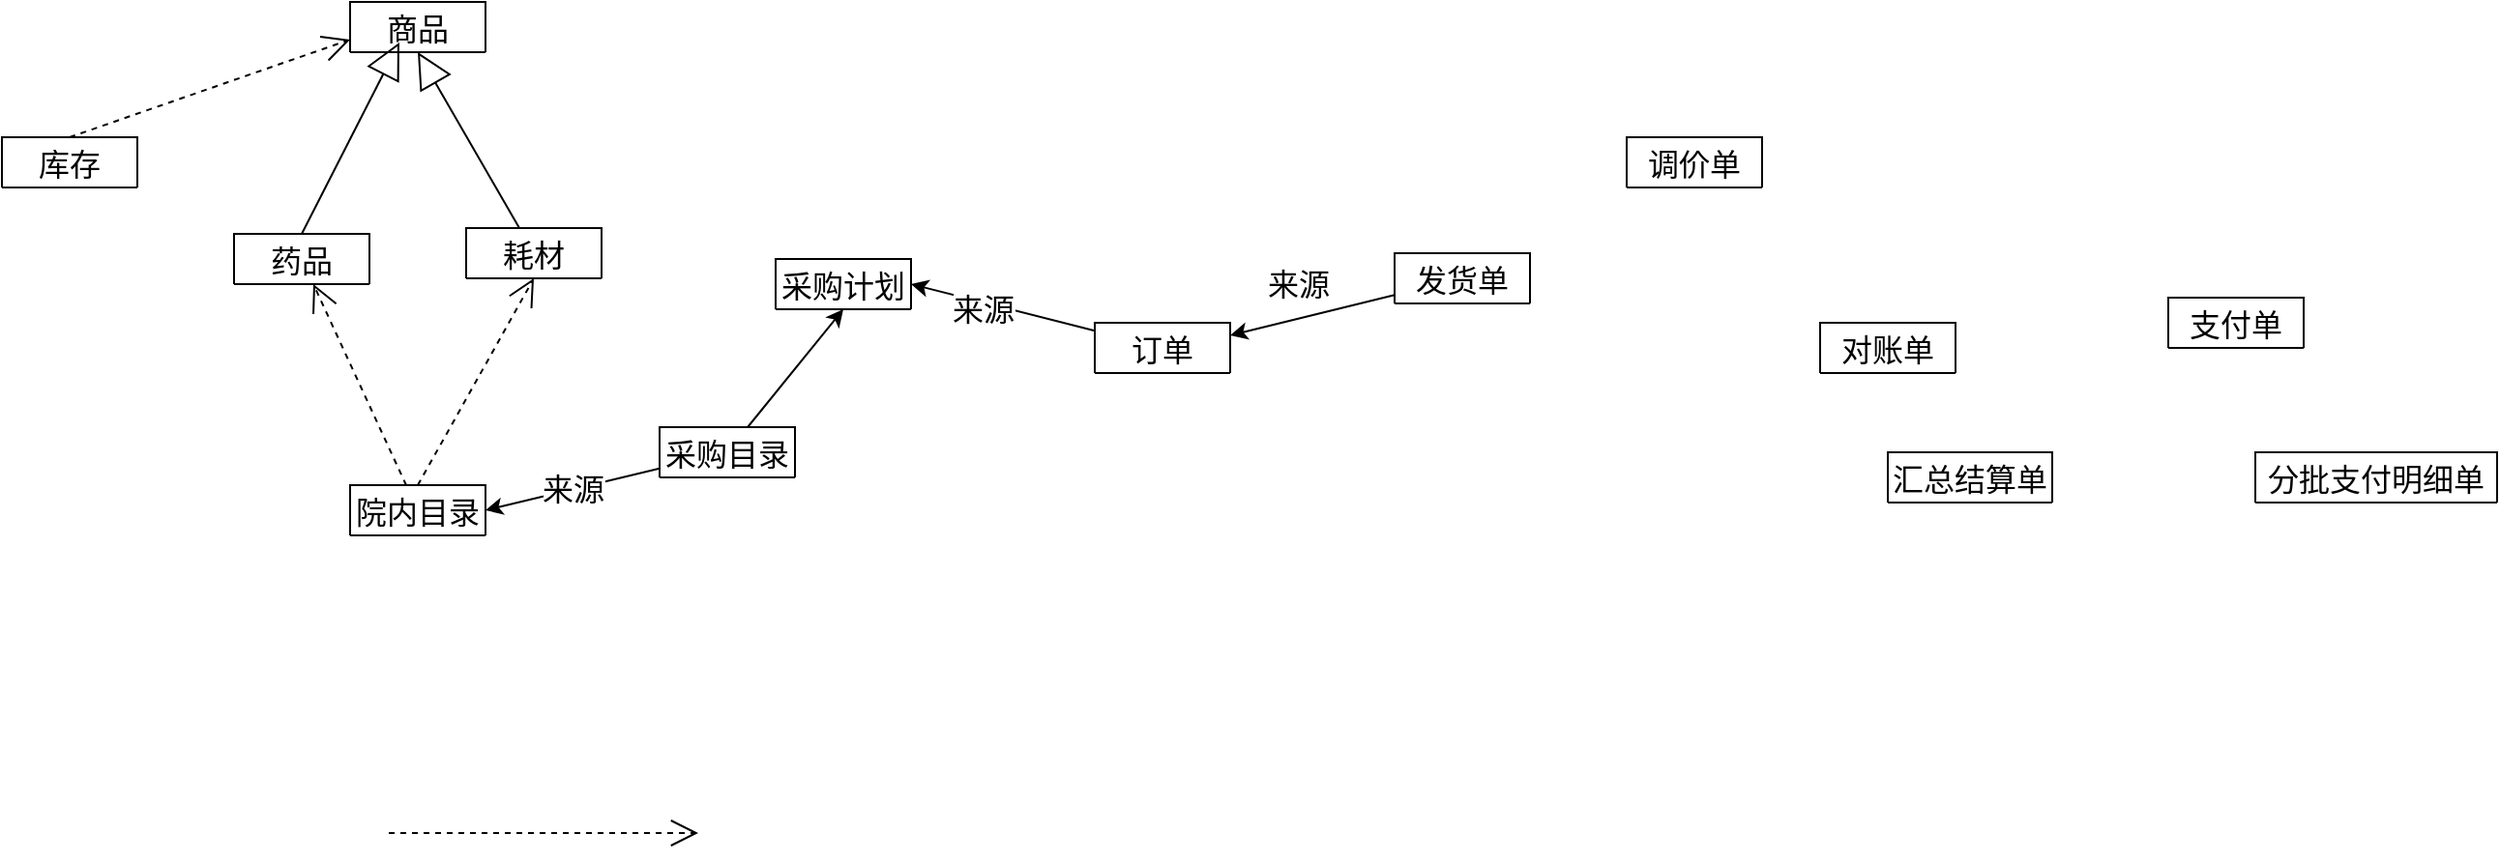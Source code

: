<mxfile version="10.5.1" type="github"><diagram name="Page-1" id="929967ad-93f9-6ef4-fab6-5d389245f69c"><mxGraphModel dx="1523" dy="814" grid="1" gridSize="10" guides="1" tooltips="1" connect="1" arrows="1" fold="1" page="1" pageScale="1.5" pageWidth="1169" pageHeight="826" background="none" math="0" shadow="0"><root><mxCell id="0" style=";html=1;"/><mxCell id="1" style=";html=1;" parent="0"/><mxCell id="1typmMOS98bnwtW_VzTN-1" value="商品" style="swimlane;fontStyle=0;childLayout=stackLayout;horizontal=1;startSize=26;fillColor=none;horizontalStack=0;resizeParent=1;resizeParentMax=0;resizeLast=0;collapsible=1;marginBottom=0;fontSize=16;" vertex="1" collapsed="1" parent="1"><mxGeometry x="280" y="390" width="70" height="26" as="geometry"><mxRectangle x="280" y="330" width="140" height="104" as="alternateBounds"/></mxGeometry></mxCell><mxCell id="1typmMOS98bnwtW_VzTN-2" value="+ field: type" style="text;strokeColor=none;fillColor=none;align=left;verticalAlign=top;spacingLeft=4;spacingRight=4;overflow=hidden;rotatable=0;points=[[0,0.5],[1,0.5]];portConstraint=eastwest;fontSize=14;" vertex="1" parent="1typmMOS98bnwtW_VzTN-1"><mxGeometry y="26" width="70" height="26" as="geometry"/></mxCell><mxCell id="1typmMOS98bnwtW_VzTN-3" value="+ field: type" style="text;strokeColor=none;fillColor=none;align=left;verticalAlign=top;spacingLeft=4;spacingRight=4;overflow=hidden;rotatable=0;points=[[0,0.5],[1,0.5]];portConstraint=eastwest;fontSize=14;" vertex="1" parent="1typmMOS98bnwtW_VzTN-1"><mxGeometry y="52" width="70" height="26" as="geometry"/></mxCell><mxCell id="1typmMOS98bnwtW_VzTN-4" value="+ field: type" style="text;strokeColor=none;fillColor=none;align=left;verticalAlign=top;spacingLeft=4;spacingRight=4;overflow=hidden;rotatable=0;points=[[0,0.5],[1,0.5]];portConstraint=eastwest;fontSize=14;" vertex="1" parent="1typmMOS98bnwtW_VzTN-1"><mxGeometry y="78" width="70" height="26" as="geometry"/></mxCell><mxCell id="1typmMOS98bnwtW_VzTN-10" value="药品" style="swimlane;fontStyle=0;childLayout=stackLayout;horizontal=1;startSize=26;fillColor=none;horizontalStack=0;resizeParent=1;resizeParentMax=0;resizeLast=0;collapsible=1;marginBottom=0;fontSize=16;" vertex="1" collapsed="1" parent="1"><mxGeometry x="220" y="510" width="70" height="26" as="geometry"><mxRectangle x="270" y="460" width="140" height="104" as="alternateBounds"/></mxGeometry></mxCell><mxCell id="1typmMOS98bnwtW_VzTN-68" value="Extends" style="endArrow=block;endSize=16;endFill=0;html=1;fontSize=16;" edge="1" parent="1typmMOS98bnwtW_VzTN-10"><mxGeometry width="160" relative="1" as="geometry"><mxPoint x="40" y="10" as="sourcePoint"/><mxPoint x="200" y="10" as="targetPoint"/></mxGeometry></mxCell><mxCell id="1typmMOS98bnwtW_VzTN-11" value="+ field: type" style="text;strokeColor=none;fillColor=none;align=left;verticalAlign=top;spacingLeft=4;spacingRight=4;overflow=hidden;rotatable=0;points=[[0,0.5],[1,0.5]];portConstraint=eastwest;fontSize=14;" vertex="1" parent="1typmMOS98bnwtW_VzTN-10"><mxGeometry y="26" width="70" height="26" as="geometry"/></mxCell><mxCell id="1typmMOS98bnwtW_VzTN-12" value="+ field: type" style="text;strokeColor=none;fillColor=none;align=left;verticalAlign=top;spacingLeft=4;spacingRight=4;overflow=hidden;rotatable=0;points=[[0,0.5],[1,0.5]];portConstraint=eastwest;fontSize=14;" vertex="1" parent="1typmMOS98bnwtW_VzTN-10"><mxGeometry y="52" width="70" height="26" as="geometry"/></mxCell><mxCell id="1typmMOS98bnwtW_VzTN-13" value="+ field: type" style="text;strokeColor=none;fillColor=none;align=left;verticalAlign=top;spacingLeft=4;spacingRight=4;overflow=hidden;rotatable=0;points=[[0,0.5],[1,0.5]];portConstraint=eastwest;fontSize=14;" vertex="1" parent="1typmMOS98bnwtW_VzTN-10"><mxGeometry y="78" width="70" height="26" as="geometry"/></mxCell><mxCell id="1typmMOS98bnwtW_VzTN-14" value="耗材" style="swimlane;fontStyle=0;childLayout=stackLayout;horizontal=1;startSize=26;fillColor=none;horizontalStack=0;resizeParent=1;resizeParentMax=0;resizeLast=0;collapsible=1;marginBottom=0;fontSize=16;" vertex="1" collapsed="1" parent="1"><mxGeometry x="340" y="507" width="70" height="26" as="geometry"><mxRectangle x="270" y="460" width="140" height="104" as="alternateBounds"/></mxGeometry></mxCell><mxCell id="1typmMOS98bnwtW_VzTN-15" value="+ field: type" style="text;strokeColor=none;fillColor=none;align=left;verticalAlign=top;spacingLeft=4;spacingRight=4;overflow=hidden;rotatable=0;points=[[0,0.5],[1,0.5]];portConstraint=eastwest;fontSize=14;" vertex="1" parent="1typmMOS98bnwtW_VzTN-14"><mxGeometry y="26" width="70" height="26" as="geometry"/></mxCell><mxCell id="1typmMOS98bnwtW_VzTN-16" value="+ field: type" style="text;strokeColor=none;fillColor=none;align=left;verticalAlign=top;spacingLeft=4;spacingRight=4;overflow=hidden;rotatable=0;points=[[0,0.5],[1,0.5]];portConstraint=eastwest;fontSize=14;" vertex="1" parent="1typmMOS98bnwtW_VzTN-14"><mxGeometry y="52" width="70" height="26" as="geometry"/></mxCell><mxCell id="1typmMOS98bnwtW_VzTN-17" value="+ field: type" style="text;strokeColor=none;fillColor=none;align=left;verticalAlign=top;spacingLeft=4;spacingRight=4;overflow=hidden;rotatable=0;points=[[0,0.5],[1,0.5]];portConstraint=eastwest;fontSize=14;" vertex="1" parent="1typmMOS98bnwtW_VzTN-14"><mxGeometry y="78" width="70" height="26" as="geometry"/></mxCell><mxCell id="1typmMOS98bnwtW_VzTN-18" value="院内目录" style="swimlane;fontStyle=0;childLayout=stackLayout;horizontal=1;startSize=26;fillColor=none;horizontalStack=0;resizeParent=1;resizeParentMax=0;resizeLast=0;collapsible=1;marginBottom=0;fontSize=16;" vertex="1" collapsed="1" parent="1"><mxGeometry x="280" y="640" width="70" height="26" as="geometry"><mxRectangle x="270" y="460" width="140" height="104" as="alternateBounds"/></mxGeometry></mxCell><mxCell id="1typmMOS98bnwtW_VzTN-19" value="+ field: type" style="text;strokeColor=none;fillColor=none;align=left;verticalAlign=top;spacingLeft=4;spacingRight=4;overflow=hidden;rotatable=0;points=[[0,0.5],[1,0.5]];portConstraint=eastwest;fontSize=14;" vertex="1" parent="1typmMOS98bnwtW_VzTN-18"><mxGeometry y="26" width="70" height="26" as="geometry"/></mxCell><mxCell id="1typmMOS98bnwtW_VzTN-20" value="+ field: type" style="text;strokeColor=none;fillColor=none;align=left;verticalAlign=top;spacingLeft=4;spacingRight=4;overflow=hidden;rotatable=0;points=[[0,0.5],[1,0.5]];portConstraint=eastwest;fontSize=14;" vertex="1" parent="1typmMOS98bnwtW_VzTN-18"><mxGeometry y="52" width="70" height="26" as="geometry"/></mxCell><mxCell id="1typmMOS98bnwtW_VzTN-21" value="+ field: type" style="text;strokeColor=none;fillColor=none;align=left;verticalAlign=top;spacingLeft=4;spacingRight=4;overflow=hidden;rotatable=0;points=[[0,0.5],[1,0.5]];portConstraint=eastwest;fontSize=14;" vertex="1" parent="1typmMOS98bnwtW_VzTN-18"><mxGeometry y="78" width="70" height="26" as="geometry"/></mxCell><mxCell id="1typmMOS98bnwtW_VzTN-26" value="采购计划" style="swimlane;fontStyle=0;childLayout=stackLayout;horizontal=1;startSize=26;fillColor=none;horizontalStack=0;resizeParent=1;resizeParentMax=0;resizeLast=0;collapsible=1;marginBottom=0;fontSize=16;" vertex="1" collapsed="1" parent="1"><mxGeometry x="500" y="523" width="70" height="26" as="geometry"><mxRectangle x="270" y="460" width="140" height="104" as="alternateBounds"/></mxGeometry></mxCell><mxCell id="1typmMOS98bnwtW_VzTN-27" value="+ field: type" style="text;strokeColor=none;fillColor=none;align=left;verticalAlign=top;spacingLeft=4;spacingRight=4;overflow=hidden;rotatable=0;points=[[0,0.5],[1,0.5]];portConstraint=eastwest;fontSize=14;" vertex="1" parent="1typmMOS98bnwtW_VzTN-26"><mxGeometry y="26" width="70" height="26" as="geometry"/></mxCell><mxCell id="1typmMOS98bnwtW_VzTN-28" value="+ field: type" style="text;strokeColor=none;fillColor=none;align=left;verticalAlign=top;spacingLeft=4;spacingRight=4;overflow=hidden;rotatable=0;points=[[0,0.5],[1,0.5]];portConstraint=eastwest;fontSize=14;" vertex="1" parent="1typmMOS98bnwtW_VzTN-26"><mxGeometry y="52" width="70" height="26" as="geometry"/></mxCell><mxCell id="1typmMOS98bnwtW_VzTN-29" value="+ field: type" style="text;strokeColor=none;fillColor=none;align=left;verticalAlign=top;spacingLeft=4;spacingRight=4;overflow=hidden;rotatable=0;points=[[0,0.5],[1,0.5]];portConstraint=eastwest;fontSize=14;" vertex="1" parent="1typmMOS98bnwtW_VzTN-26"><mxGeometry y="78" width="70" height="26" as="geometry"/></mxCell><mxCell id="1typmMOS98bnwtW_VzTN-75" value="来源" style="rounded=0;orthogonalLoop=1;jettySize=auto;html=1;entryX=1;entryY=0.5;entryDx=0;entryDy=0;fontSize=16;" edge="1" parent="1" source="1typmMOS98bnwtW_VzTN-30" target="1typmMOS98bnwtW_VzTN-18"><mxGeometry relative="1" as="geometry"/></mxCell><mxCell id="1typmMOS98bnwtW_VzTN-76" style="edgeStyle=none;rounded=0;orthogonalLoop=1;jettySize=auto;html=1;entryX=0.5;entryY=1;entryDx=0;entryDy=0;fontSize=16;" edge="1" parent="1" source="1typmMOS98bnwtW_VzTN-30" target="1typmMOS98bnwtW_VzTN-26"><mxGeometry relative="1" as="geometry"/></mxCell><mxCell id="1typmMOS98bnwtW_VzTN-30" value="采购目录" style="swimlane;fontStyle=0;childLayout=stackLayout;horizontal=1;startSize=26;fillColor=none;horizontalStack=0;resizeParent=1;resizeParentMax=0;resizeLast=0;collapsible=1;marginBottom=0;fontSize=16;" vertex="1" collapsed="1" parent="1"><mxGeometry x="440" y="610" width="70" height="26" as="geometry"><mxRectangle x="270" y="460" width="140" height="104" as="alternateBounds"/></mxGeometry></mxCell><mxCell id="1typmMOS98bnwtW_VzTN-31" value="+ field: type" style="text;strokeColor=none;fillColor=none;align=left;verticalAlign=top;spacingLeft=4;spacingRight=4;overflow=hidden;rotatable=0;points=[[0,0.5],[1,0.5]];portConstraint=eastwest;fontSize=14;" vertex="1" parent="1typmMOS98bnwtW_VzTN-30"><mxGeometry y="26" width="70" height="26" as="geometry"/></mxCell><mxCell id="1typmMOS98bnwtW_VzTN-32" value="+ field: type" style="text;strokeColor=none;fillColor=none;align=left;verticalAlign=top;spacingLeft=4;spacingRight=4;overflow=hidden;rotatable=0;points=[[0,0.5],[1,0.5]];portConstraint=eastwest;fontSize=14;" vertex="1" parent="1typmMOS98bnwtW_VzTN-30"><mxGeometry y="52" width="70" height="26" as="geometry"/></mxCell><mxCell id="1typmMOS98bnwtW_VzTN-33" value="+ field: type" style="text;strokeColor=none;fillColor=none;align=left;verticalAlign=top;spacingLeft=4;spacingRight=4;overflow=hidden;rotatable=0;points=[[0,0.5],[1,0.5]];portConstraint=eastwest;fontSize=14;" vertex="1" parent="1typmMOS98bnwtW_VzTN-30"><mxGeometry y="78" width="70" height="26" as="geometry"/></mxCell><mxCell id="1typmMOS98bnwtW_VzTN-78" style="edgeStyle=none;rounded=0;orthogonalLoop=1;jettySize=auto;html=1;entryX=1;entryY=0.5;entryDx=0;entryDy=0;fontSize=16;" edge="1" parent="1" source="1typmMOS98bnwtW_VzTN-34" target="1typmMOS98bnwtW_VzTN-26"><mxGeometry relative="1" as="geometry"/></mxCell><mxCell id="1typmMOS98bnwtW_VzTN-79" value="来源" style="text;html=1;resizable=0;points=[];align=center;verticalAlign=middle;labelBackgroundColor=#ffffff;fontSize=16;" vertex="1" connectable="0" parent="1typmMOS98bnwtW_VzTN-78"><mxGeometry x="0.205" y="3" relative="1" as="geometry"><mxPoint as="offset"/></mxGeometry></mxCell><mxCell id="1typmMOS98bnwtW_VzTN-34" value="订单" style="swimlane;fontStyle=0;childLayout=stackLayout;horizontal=1;startSize=26;fillColor=none;horizontalStack=0;resizeParent=1;resizeParentMax=0;resizeLast=0;collapsible=1;marginBottom=0;fontSize=16;" vertex="1" collapsed="1" parent="1"><mxGeometry x="665" y="556" width="70" height="26" as="geometry"><mxRectangle x="270" y="460" width="140" height="104" as="alternateBounds"/></mxGeometry></mxCell><mxCell id="1typmMOS98bnwtW_VzTN-35" value="+ field: type" style="text;strokeColor=none;fillColor=none;align=left;verticalAlign=top;spacingLeft=4;spacingRight=4;overflow=hidden;rotatable=0;points=[[0,0.5],[1,0.5]];portConstraint=eastwest;fontSize=14;" vertex="1" parent="1typmMOS98bnwtW_VzTN-34"><mxGeometry y="26" width="70" height="26" as="geometry"/></mxCell><mxCell id="1typmMOS98bnwtW_VzTN-36" value="+ field: type" style="text;strokeColor=none;fillColor=none;align=left;verticalAlign=top;spacingLeft=4;spacingRight=4;overflow=hidden;rotatable=0;points=[[0,0.5],[1,0.5]];portConstraint=eastwest;fontSize=14;" vertex="1" parent="1typmMOS98bnwtW_VzTN-34"><mxGeometry y="52" width="70" height="26" as="geometry"/></mxCell><mxCell id="1typmMOS98bnwtW_VzTN-37" value="+ field: type" style="text;strokeColor=none;fillColor=none;align=left;verticalAlign=top;spacingLeft=4;spacingRight=4;overflow=hidden;rotatable=0;points=[[0,0.5],[1,0.5]];portConstraint=eastwest;fontSize=14;" vertex="1" parent="1typmMOS98bnwtW_VzTN-34"><mxGeometry y="78" width="70" height="26" as="geometry"/></mxCell><mxCell id="1typmMOS98bnwtW_VzTN-38" value="库存" style="swimlane;fontStyle=0;childLayout=stackLayout;horizontal=1;startSize=26;fillColor=none;horizontalStack=0;resizeParent=1;resizeParentMax=0;resizeLast=0;collapsible=1;marginBottom=0;fontSize=16;" vertex="1" collapsed="1" parent="1"><mxGeometry x="100" y="460" width="70" height="26" as="geometry"><mxRectangle x="270" y="460" width="140" height="104" as="alternateBounds"/></mxGeometry></mxCell><mxCell id="1typmMOS98bnwtW_VzTN-39" value="+ field: type" style="text;strokeColor=none;fillColor=none;align=left;verticalAlign=top;spacingLeft=4;spacingRight=4;overflow=hidden;rotatable=0;points=[[0,0.5],[1,0.5]];portConstraint=eastwest;fontSize=14;" vertex="1" parent="1typmMOS98bnwtW_VzTN-38"><mxGeometry y="26" width="70" height="26" as="geometry"/></mxCell><mxCell id="1typmMOS98bnwtW_VzTN-40" value="+ field: type" style="text;strokeColor=none;fillColor=none;align=left;verticalAlign=top;spacingLeft=4;spacingRight=4;overflow=hidden;rotatable=0;points=[[0,0.5],[1,0.5]];portConstraint=eastwest;fontSize=14;" vertex="1" parent="1typmMOS98bnwtW_VzTN-38"><mxGeometry y="52" width="70" height="26" as="geometry"/></mxCell><mxCell id="1typmMOS98bnwtW_VzTN-41" value="+ field: type" style="text;strokeColor=none;fillColor=none;align=left;verticalAlign=top;spacingLeft=4;spacingRight=4;overflow=hidden;rotatable=0;points=[[0,0.5],[1,0.5]];portConstraint=eastwest;fontSize=14;" vertex="1" parent="1typmMOS98bnwtW_VzTN-38"><mxGeometry y="78" width="70" height="26" as="geometry"/></mxCell><mxCell id="1typmMOS98bnwtW_VzTN-81" style="edgeStyle=none;rounded=0;orthogonalLoop=1;jettySize=auto;html=1;entryX=1;entryY=0.25;entryDx=0;entryDy=0;fontSize=16;" edge="1" parent="1" source="1typmMOS98bnwtW_VzTN-42" target="1typmMOS98bnwtW_VzTN-34"><mxGeometry relative="1" as="geometry"/></mxCell><mxCell id="1typmMOS98bnwtW_VzTN-82" value="来源" style="text;html=1;resizable=0;points=[];align=center;verticalAlign=middle;labelBackgroundColor=#ffffff;fontSize=16;" vertex="1" connectable="0" parent="1typmMOS98bnwtW_VzTN-81"><mxGeometry x="0.482" relative="1" as="geometry"><mxPoint x="13" y="-21.5" as="offset"/></mxGeometry></mxCell><mxCell id="1typmMOS98bnwtW_VzTN-42" value="发货单" style="swimlane;fontStyle=0;childLayout=stackLayout;horizontal=1;startSize=26;fillColor=none;horizontalStack=0;resizeParent=1;resizeParentMax=0;resizeLast=0;collapsible=1;marginBottom=0;fontSize=16;" vertex="1" collapsed="1" parent="1"><mxGeometry x="820" y="520" width="70" height="26" as="geometry"><mxRectangle x="270" y="460" width="140" height="104" as="alternateBounds"/></mxGeometry></mxCell><mxCell id="1typmMOS98bnwtW_VzTN-43" value="+ field: type" style="text;strokeColor=none;fillColor=none;align=left;verticalAlign=top;spacingLeft=4;spacingRight=4;overflow=hidden;rotatable=0;points=[[0,0.5],[1,0.5]];portConstraint=eastwest;fontSize=14;" vertex="1" parent="1typmMOS98bnwtW_VzTN-42"><mxGeometry y="26" width="70" height="26" as="geometry"/></mxCell><mxCell id="1typmMOS98bnwtW_VzTN-44" value="+ field: type" style="text;strokeColor=none;fillColor=none;align=left;verticalAlign=top;spacingLeft=4;spacingRight=4;overflow=hidden;rotatable=0;points=[[0,0.5],[1,0.5]];portConstraint=eastwest;fontSize=14;" vertex="1" parent="1typmMOS98bnwtW_VzTN-42"><mxGeometry y="52" width="70" height="26" as="geometry"/></mxCell><mxCell id="1typmMOS98bnwtW_VzTN-45" value="+ field: type" style="text;strokeColor=none;fillColor=none;align=left;verticalAlign=top;spacingLeft=4;spacingRight=4;overflow=hidden;rotatable=0;points=[[0,0.5],[1,0.5]];portConstraint=eastwest;fontSize=14;" vertex="1" parent="1typmMOS98bnwtW_VzTN-42"><mxGeometry y="78" width="70" height="26" as="geometry"/></mxCell><mxCell id="1typmMOS98bnwtW_VzTN-46" value="调价单" style="swimlane;fontStyle=0;childLayout=stackLayout;horizontal=1;startSize=26;fillColor=none;horizontalStack=0;resizeParent=1;resizeParentMax=0;resizeLast=0;collapsible=1;marginBottom=0;fontSize=16;" vertex="1" collapsed="1" parent="1"><mxGeometry x="940" y="460" width="70" height="26" as="geometry"><mxRectangle x="270" y="460" width="140" height="104" as="alternateBounds"/></mxGeometry></mxCell><mxCell id="1typmMOS98bnwtW_VzTN-47" value="+ field: type" style="text;strokeColor=none;fillColor=none;align=left;verticalAlign=top;spacingLeft=4;spacingRight=4;overflow=hidden;rotatable=0;points=[[0,0.5],[1,0.5]];portConstraint=eastwest;fontSize=14;" vertex="1" parent="1typmMOS98bnwtW_VzTN-46"><mxGeometry y="26" width="70" height="26" as="geometry"/></mxCell><mxCell id="1typmMOS98bnwtW_VzTN-48" value="+ field: type" style="text;strokeColor=none;fillColor=none;align=left;verticalAlign=top;spacingLeft=4;spacingRight=4;overflow=hidden;rotatable=0;points=[[0,0.5],[1,0.5]];portConstraint=eastwest;fontSize=14;" vertex="1" parent="1typmMOS98bnwtW_VzTN-46"><mxGeometry y="52" width="70" height="26" as="geometry"/></mxCell><mxCell id="1typmMOS98bnwtW_VzTN-49" value="+ field: type" style="text;strokeColor=none;fillColor=none;align=left;verticalAlign=top;spacingLeft=4;spacingRight=4;overflow=hidden;rotatable=0;points=[[0,0.5],[1,0.5]];portConstraint=eastwest;fontSize=14;" vertex="1" parent="1typmMOS98bnwtW_VzTN-46"><mxGeometry y="78" width="70" height="26" as="geometry"/></mxCell><mxCell id="1typmMOS98bnwtW_VzTN-51" value="支付单" style="swimlane;fontStyle=0;childLayout=stackLayout;horizontal=1;startSize=26;fillColor=none;horizontalStack=0;resizeParent=1;resizeParentMax=0;resizeLast=0;collapsible=1;marginBottom=0;fontSize=16;" vertex="1" collapsed="1" parent="1"><mxGeometry x="1220" y="543" width="70" height="26" as="geometry"><mxRectangle x="270" y="460" width="140" height="104" as="alternateBounds"/></mxGeometry></mxCell><mxCell id="1typmMOS98bnwtW_VzTN-52" value="+ field: type" style="text;strokeColor=none;fillColor=none;align=left;verticalAlign=top;spacingLeft=4;spacingRight=4;overflow=hidden;rotatable=0;points=[[0,0.5],[1,0.5]];portConstraint=eastwest;fontSize=14;" vertex="1" parent="1typmMOS98bnwtW_VzTN-51"><mxGeometry y="26" width="70" height="26" as="geometry"/></mxCell><mxCell id="1typmMOS98bnwtW_VzTN-53" value="+ field: type" style="text;strokeColor=none;fillColor=none;align=left;verticalAlign=top;spacingLeft=4;spacingRight=4;overflow=hidden;rotatable=0;points=[[0,0.5],[1,0.5]];portConstraint=eastwest;fontSize=14;" vertex="1" parent="1typmMOS98bnwtW_VzTN-51"><mxGeometry y="52" width="70" height="26" as="geometry"/></mxCell><mxCell id="1typmMOS98bnwtW_VzTN-54" value="+ field: type" style="text;strokeColor=none;fillColor=none;align=left;verticalAlign=top;spacingLeft=4;spacingRight=4;overflow=hidden;rotatable=0;points=[[0,0.5],[1,0.5]];portConstraint=eastwest;fontSize=14;" vertex="1" parent="1typmMOS98bnwtW_VzTN-51"><mxGeometry y="78" width="70" height="26" as="geometry"/></mxCell><mxCell id="1typmMOS98bnwtW_VzTN-56" value="对账单" style="swimlane;fontStyle=0;childLayout=stackLayout;horizontal=1;startSize=26;fillColor=none;horizontalStack=0;resizeParent=1;resizeParentMax=0;resizeLast=0;collapsible=1;marginBottom=0;fontSize=16;" vertex="1" collapsed="1" parent="1"><mxGeometry x="1040" y="556" width="70" height="26" as="geometry"><mxRectangle x="270" y="460" width="140" height="104" as="alternateBounds"/></mxGeometry></mxCell><mxCell id="1typmMOS98bnwtW_VzTN-57" value="+ field: type" style="text;strokeColor=none;fillColor=none;align=left;verticalAlign=top;spacingLeft=4;spacingRight=4;overflow=hidden;rotatable=0;points=[[0,0.5],[1,0.5]];portConstraint=eastwest;fontSize=14;" vertex="1" parent="1typmMOS98bnwtW_VzTN-56"><mxGeometry y="26" width="70" height="26" as="geometry"/></mxCell><mxCell id="1typmMOS98bnwtW_VzTN-58" value="+ field: type" style="text;strokeColor=none;fillColor=none;align=left;verticalAlign=top;spacingLeft=4;spacingRight=4;overflow=hidden;rotatable=0;points=[[0,0.5],[1,0.5]];portConstraint=eastwest;fontSize=14;" vertex="1" parent="1typmMOS98bnwtW_VzTN-56"><mxGeometry y="52" width="70" height="26" as="geometry"/></mxCell><mxCell id="1typmMOS98bnwtW_VzTN-59" value="+ field: type" style="text;strokeColor=none;fillColor=none;align=left;verticalAlign=top;spacingLeft=4;spacingRight=4;overflow=hidden;rotatable=0;points=[[0,0.5],[1,0.5]];portConstraint=eastwest;fontSize=14;" vertex="1" parent="1typmMOS98bnwtW_VzTN-56"><mxGeometry y="78" width="70" height="26" as="geometry"/></mxCell><mxCell id="1typmMOS98bnwtW_VzTN-60" value="汇总结算单" style="swimlane;fontStyle=0;childLayout=stackLayout;horizontal=1;startSize=26;fillColor=none;horizontalStack=0;resizeParent=1;resizeParentMax=0;resizeLast=0;collapsible=1;marginBottom=0;fontSize=16;" vertex="1" collapsed="1" parent="1"><mxGeometry x="1075" y="623" width="85" height="26" as="geometry"><mxRectangle x="270" y="460" width="140" height="104" as="alternateBounds"/></mxGeometry></mxCell><mxCell id="1typmMOS98bnwtW_VzTN-61" value="+ field: type" style="text;strokeColor=none;fillColor=none;align=left;verticalAlign=top;spacingLeft=4;spacingRight=4;overflow=hidden;rotatable=0;points=[[0,0.5],[1,0.5]];portConstraint=eastwest;fontSize=14;" vertex="1" parent="1typmMOS98bnwtW_VzTN-60"><mxGeometry y="26" width="85" height="26" as="geometry"/></mxCell><mxCell id="1typmMOS98bnwtW_VzTN-62" value="+ field: type" style="text;strokeColor=none;fillColor=none;align=left;verticalAlign=top;spacingLeft=4;spacingRight=4;overflow=hidden;rotatable=0;points=[[0,0.5],[1,0.5]];portConstraint=eastwest;fontSize=14;" vertex="1" parent="1typmMOS98bnwtW_VzTN-60"><mxGeometry y="52" width="85" height="26" as="geometry"/></mxCell><mxCell id="1typmMOS98bnwtW_VzTN-63" value="+ field: type" style="text;strokeColor=none;fillColor=none;align=left;verticalAlign=top;spacingLeft=4;spacingRight=4;overflow=hidden;rotatable=0;points=[[0,0.5],[1,0.5]];portConstraint=eastwest;fontSize=14;" vertex="1" parent="1typmMOS98bnwtW_VzTN-60"><mxGeometry y="78" width="85" height="26" as="geometry"/></mxCell><mxCell id="1typmMOS98bnwtW_VzTN-64" value="分批支付明细单" style="swimlane;fontStyle=0;childLayout=stackLayout;horizontal=1;startSize=26;fillColor=none;horizontalStack=0;resizeParent=1;resizeParentMax=0;resizeLast=0;collapsible=1;marginBottom=0;fontSize=16;" vertex="1" collapsed="1" parent="1"><mxGeometry x="1265" y="623" width="125" height="26" as="geometry"><mxRectangle x="270" y="460" width="140" height="104" as="alternateBounds"/></mxGeometry></mxCell><mxCell id="1typmMOS98bnwtW_VzTN-65" value="+ field: type" style="text;strokeColor=none;fillColor=none;align=left;verticalAlign=top;spacingLeft=4;spacingRight=4;overflow=hidden;rotatable=0;points=[[0,0.5],[1,0.5]];portConstraint=eastwest;fontSize=14;" vertex="1" parent="1typmMOS98bnwtW_VzTN-64"><mxGeometry y="26" width="125" height="26" as="geometry"/></mxCell><mxCell id="1typmMOS98bnwtW_VzTN-66" value="+ field: type" style="text;strokeColor=none;fillColor=none;align=left;verticalAlign=top;spacingLeft=4;spacingRight=4;overflow=hidden;rotatable=0;points=[[0,0.5],[1,0.5]];portConstraint=eastwest;fontSize=14;" vertex="1" parent="1typmMOS98bnwtW_VzTN-64"><mxGeometry y="52" width="125" height="26" as="geometry"/></mxCell><mxCell id="1typmMOS98bnwtW_VzTN-67" value="+ field: type" style="text;strokeColor=none;fillColor=none;align=left;verticalAlign=top;spacingLeft=4;spacingRight=4;overflow=hidden;rotatable=0;points=[[0,0.5],[1,0.5]];portConstraint=eastwest;fontSize=14;" vertex="1" parent="1typmMOS98bnwtW_VzTN-64"><mxGeometry y="78" width="125" height="26" as="geometry"/></mxCell><mxCell id="1typmMOS98bnwtW_VzTN-70" value="" style="endArrow=block;endSize=16;endFill=0;html=1;fontSize=16;entryX=0.364;entryY=0.808;entryDx=0;entryDy=0;entryPerimeter=0;exitX=0.5;exitY=0;exitDx=0;exitDy=0;" edge="1" parent="1" source="1typmMOS98bnwtW_VzTN-10" target="1typmMOS98bnwtW_VzTN-1"><mxGeometry width="160" relative="1" as="geometry"><mxPoint x="250" y="490" as="sourcePoint"/><mxPoint x="410" y="490" as="targetPoint"/></mxGeometry></mxCell><mxCell id="1typmMOS98bnwtW_VzTN-71" value="" style="endArrow=block;endSize=16;endFill=0;html=1;fontSize=16;entryX=0.5;entryY=1;entryDx=0;entryDy=0;" edge="1" parent="1" source="1typmMOS98bnwtW_VzTN-14" target="1typmMOS98bnwtW_VzTN-1"><mxGeometry width="160" relative="1" as="geometry"><mxPoint x="265" y="520" as="sourcePoint"/><mxPoint x="300" y="361" as="targetPoint"/></mxGeometry></mxCell><mxCell id="1typmMOS98bnwtW_VzTN-83" value="" style="endArrow=open;endSize=12;dashed=1;html=1;fontSize=16;" edge="1" parent="1"><mxGeometry width="160" relative="1" as="geometry"><mxPoint x="300" y="820" as="sourcePoint"/><mxPoint x="460" y="820" as="targetPoint"/></mxGeometry></mxCell><mxCell id="1typmMOS98bnwtW_VzTN-84" value="" style="endArrow=open;endSize=12;dashed=1;html=1;fontSize=16;" edge="1" parent="1" source="1typmMOS98bnwtW_VzTN-18" target="1typmMOS98bnwtW_VzTN-10"><mxGeometry width="160" relative="1" as="geometry"><mxPoint x="310" y="830" as="sourcePoint"/><mxPoint x="470" y="830" as="targetPoint"/></mxGeometry></mxCell><mxCell id="1typmMOS98bnwtW_VzTN-85" value="" style="endArrow=open;endSize=12;dashed=1;html=1;fontSize=16;entryX=0.5;entryY=1;entryDx=0;entryDy=0;exitX=0.5;exitY=0;exitDx=0;exitDy=0;" edge="1" parent="1" source="1typmMOS98bnwtW_VzTN-18" target="1typmMOS98bnwtW_VzTN-14"><mxGeometry width="160" relative="1" as="geometry"><mxPoint x="319" y="650" as="sourcePoint"/><mxPoint x="271" y="546" as="targetPoint"/></mxGeometry></mxCell><mxCell id="1typmMOS98bnwtW_VzTN-86" value="" style="endArrow=open;endSize=12;dashed=1;html=1;fontSize=16;entryX=0;entryY=0.75;entryDx=0;entryDy=0;exitX=0.5;exitY=0;exitDx=0;exitDy=0;" edge="1" parent="1" source="1typmMOS98bnwtW_VzTN-38" target="1typmMOS98bnwtW_VzTN-1"><mxGeometry width="160" relative="1" as="geometry"><mxPoint x="120" y="459" as="sourcePoint"/><mxPoint x="280" y="459" as="targetPoint"/></mxGeometry></mxCell></root></mxGraphModel></diagram></mxfile>